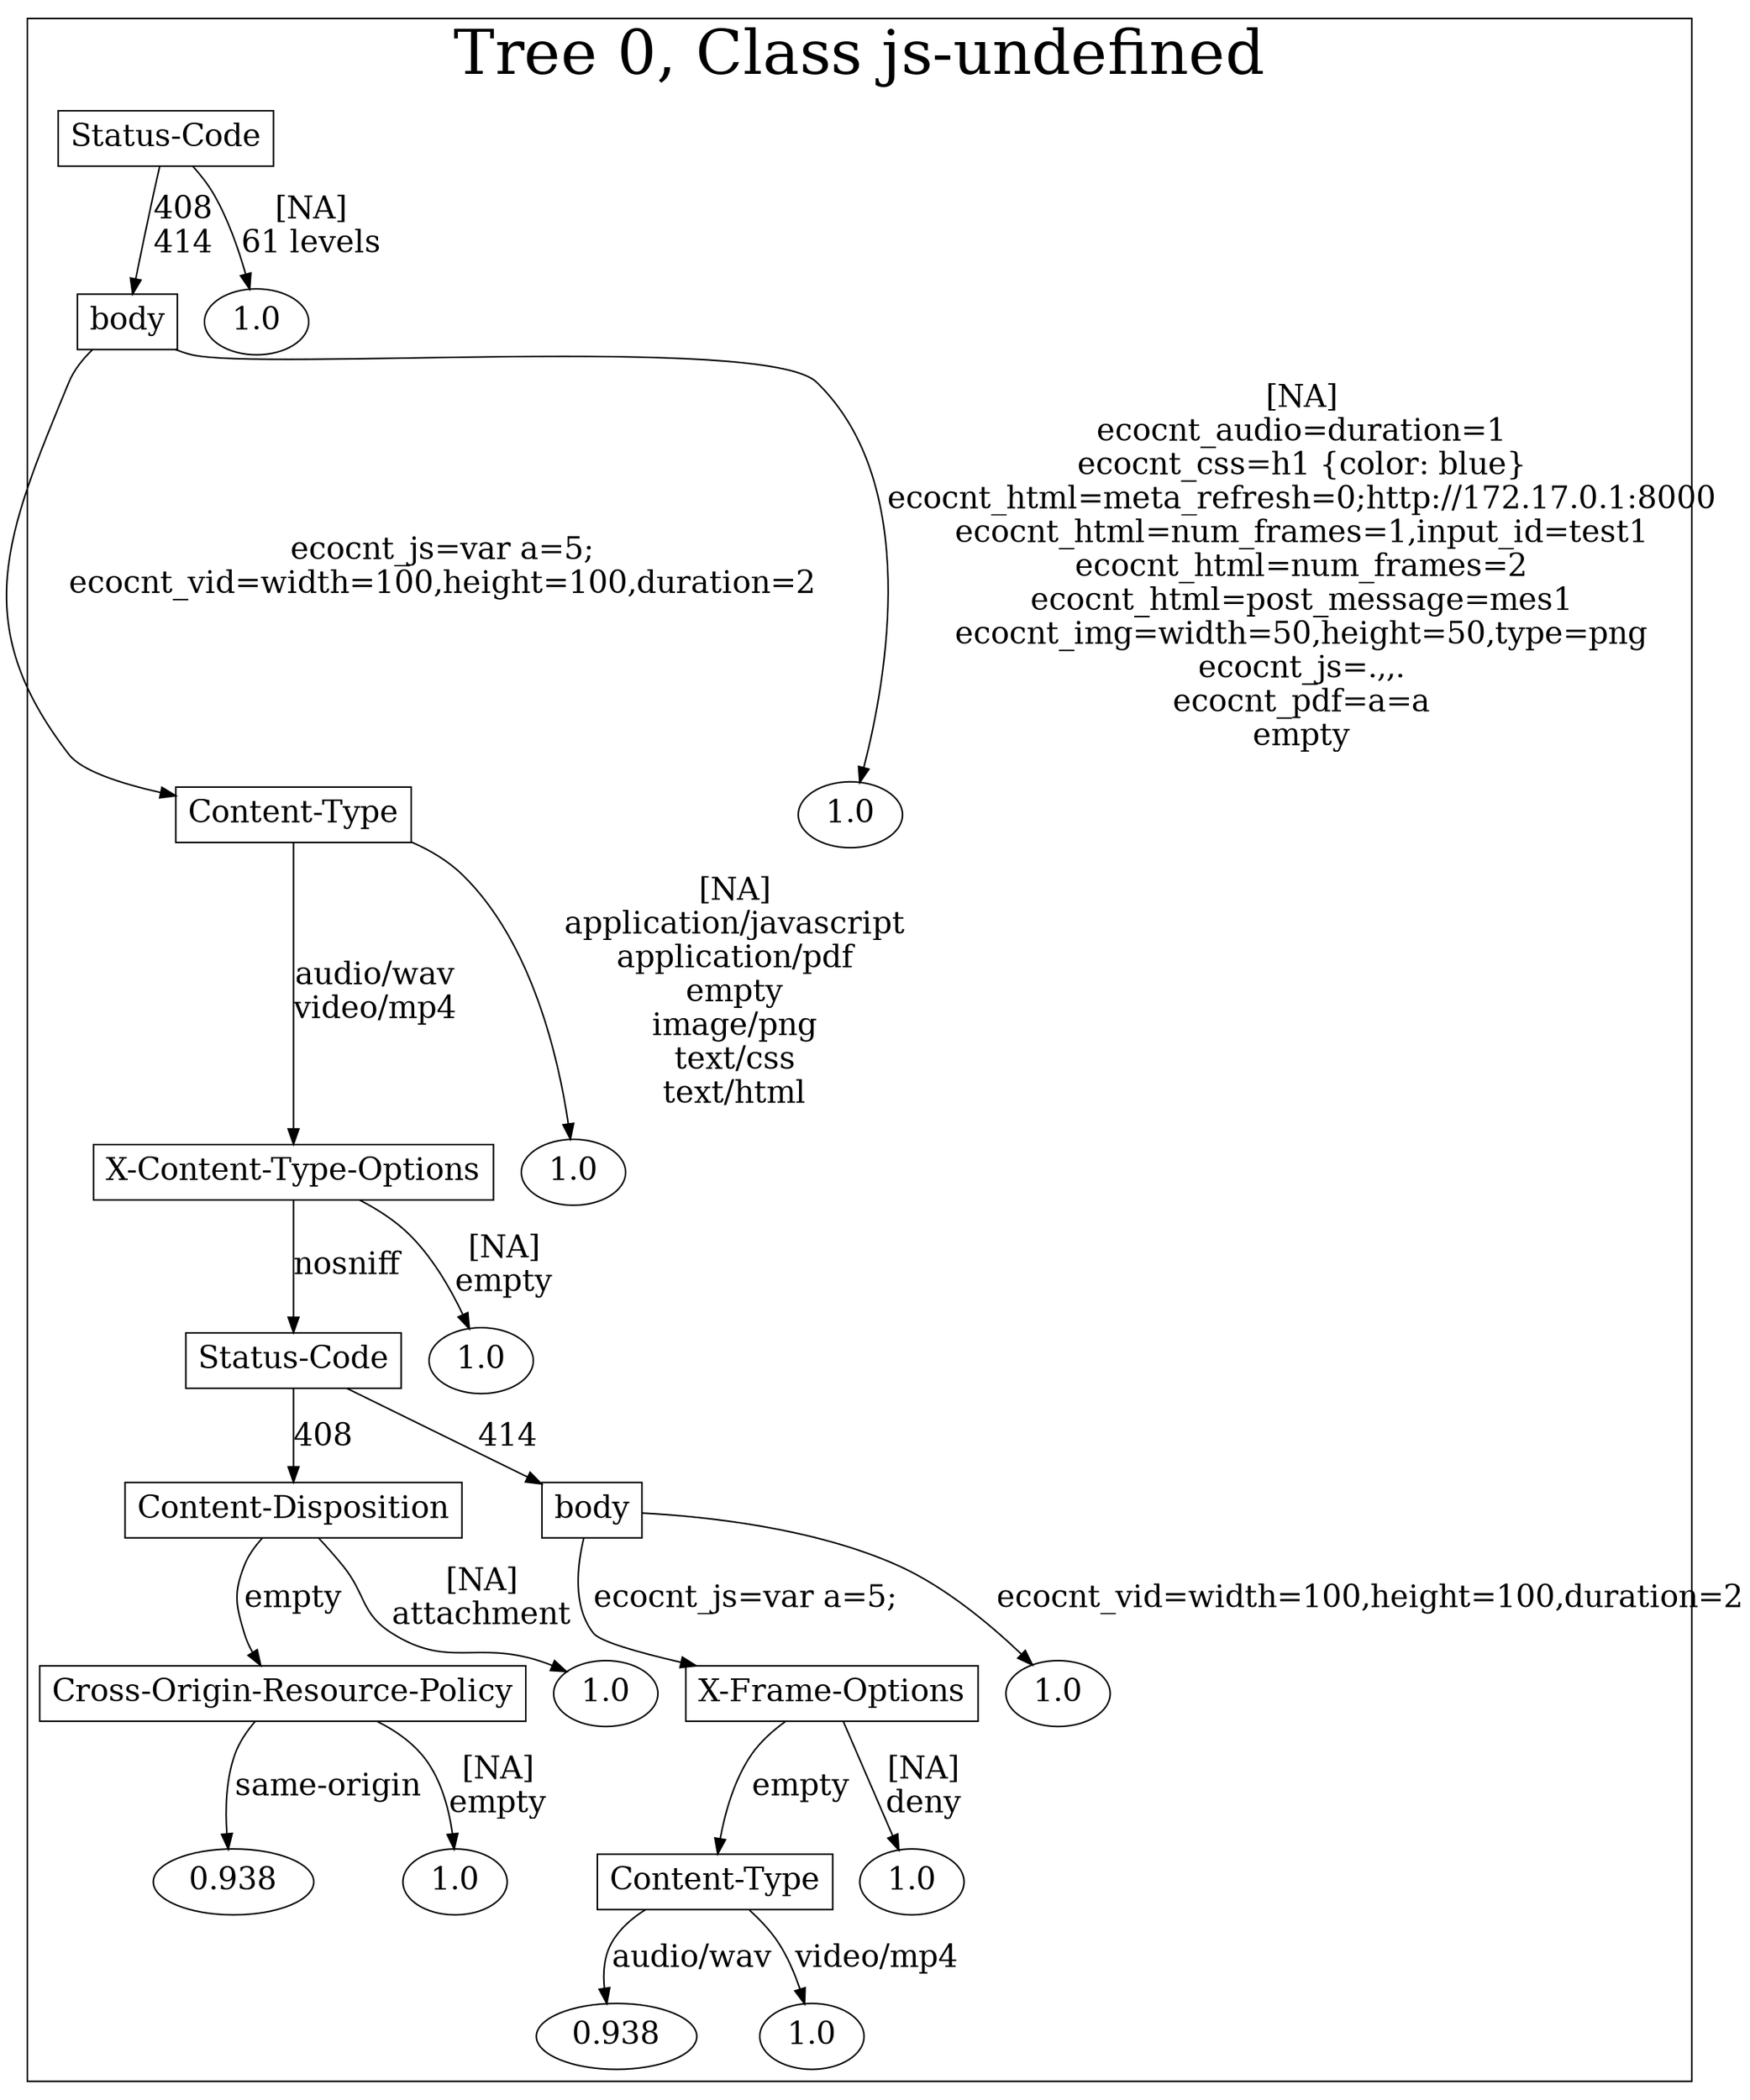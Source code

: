 /*
Generated by:
    http://https://github.com/h2oai/h2o-3/tree/master/h2o-genmodel/src/main/java/hex/genmodel/tools/PrintMojo.java
*/

/*
On a mac:

$ brew install graphviz
$ dot -Tpng file.gv -o file.png
$ open file.png
*/

digraph G {

subgraph cluster_0 {
/* Nodes */

/* Level 0 */
{
"SG_0_Node_0" [shape=box, fontsize=20, label="Status-Code"]
}

/* Level 1 */
{
"SG_0_Node_1" [shape=box, fontsize=20, label="body"]
"SG_0_Node_12" [fontsize=20, label="1.0"]
}

/* Level 2 */
{
"SG_0_Node_2" [shape=box, fontsize=20, label="Content-Type"]
"SG_0_Node_13" [fontsize=20, label="1.0"]
}

/* Level 3 */
{
"SG_0_Node_3" [shape=box, fontsize=20, label="X-Content-Type-Options"]
"SG_0_Node_14" [fontsize=20, label="1.0"]
}

/* Level 4 */
{
"SG_0_Node_4" [shape=box, fontsize=20, label="Status-Code"]
"SG_0_Node_15" [fontsize=20, label="1.0"]
}

/* Level 5 */
{
"SG_0_Node_5" [shape=box, fontsize=20, label="Content-Disposition"]
"SG_0_Node_6" [shape=box, fontsize=20, label="body"]
}

/* Level 6 */
{
"SG_0_Node_7" [shape=box, fontsize=20, label="Cross-Origin-Resource-Policy"]
"SG_0_Node_16" [fontsize=20, label="1.0"]
"SG_0_Node_8" [shape=box, fontsize=20, label="X-Frame-Options"]
"SG_0_Node_17" [fontsize=20, label="1.0"]
}

/* Level 7 */
{
"SG_0_Node_18" [fontsize=20, label="0.938"]
"SG_0_Node_19" [fontsize=20, label="1.0"]
"SG_0_Node_10" [shape=box, fontsize=20, label="Content-Type"]
"SG_0_Node_20" [fontsize=20, label="1.0"]
}

/* Level 8 */
{
"SG_0_Node_21" [fontsize=20, label="0.938"]
"SG_0_Node_22" [fontsize=20, label="1.0"]
}

/* Edges */
"SG_0_Node_0" -> "SG_0_Node_1" [fontsize=20, label="408
414
"]
"SG_0_Node_0" -> "SG_0_Node_12" [fontsize=20, label="[NA]
61 levels
"]
"SG_0_Node_1" -> "SG_0_Node_2" [fontsize=20, label="ecocnt_js=var a=5;
ecocnt_vid=width=100,height=100,duration=2
"]
"SG_0_Node_1" -> "SG_0_Node_13" [fontsize=20, label="[NA]
ecocnt_audio=duration=1
ecocnt_css=h1 {color: blue}
ecocnt_html=meta_refresh=0;http://172.17.0.1:8000
ecocnt_html=num_frames=1,input_id=test1
ecocnt_html=num_frames=2
ecocnt_html=post_message=mes1
ecocnt_img=width=50,height=50,type=png
ecocnt_js=.,,.
ecocnt_pdf=a=a
empty
"]
"SG_0_Node_2" -> "SG_0_Node_3" [fontsize=20, label="audio/wav
video/mp4
"]
"SG_0_Node_2" -> "SG_0_Node_14" [fontsize=20, label="[NA]
application/javascript
application/pdf
empty
image/png
text/css
text/html
"]
"SG_0_Node_3" -> "SG_0_Node_4" [fontsize=20, label="nosniff
"]
"SG_0_Node_3" -> "SG_0_Node_15" [fontsize=20, label="[NA]
empty
"]
"SG_0_Node_4" -> "SG_0_Node_5" [fontsize=20, label="408
"]
"SG_0_Node_4" -> "SG_0_Node_6" [fontsize=20, label="414
"]
"SG_0_Node_6" -> "SG_0_Node_8" [fontsize=20, label="ecocnt_js=var a=5;
"]
"SG_0_Node_6" -> "SG_0_Node_17" [fontsize=20, label="ecocnt_vid=width=100,height=100,duration=2
"]
"SG_0_Node_8" -> "SG_0_Node_10" [fontsize=20, label="empty
"]
"SG_0_Node_8" -> "SG_0_Node_20" [fontsize=20, label="[NA]
deny
"]
"SG_0_Node_10" -> "SG_0_Node_21" [fontsize=20, label="audio/wav
"]
"SG_0_Node_10" -> "SG_0_Node_22" [fontsize=20, label="video/mp4
"]
"SG_0_Node_5" -> "SG_0_Node_7" [fontsize=20, label="empty
"]
"SG_0_Node_5" -> "SG_0_Node_16" [fontsize=20, label="[NA]
attachment
"]
"SG_0_Node_7" -> "SG_0_Node_18" [fontsize=20, label="same-origin
"]
"SG_0_Node_7" -> "SG_0_Node_19" [fontsize=20, label="[NA]
empty
"]

fontsize=40
label="Tree 0, Class js-undefined"
}

}

